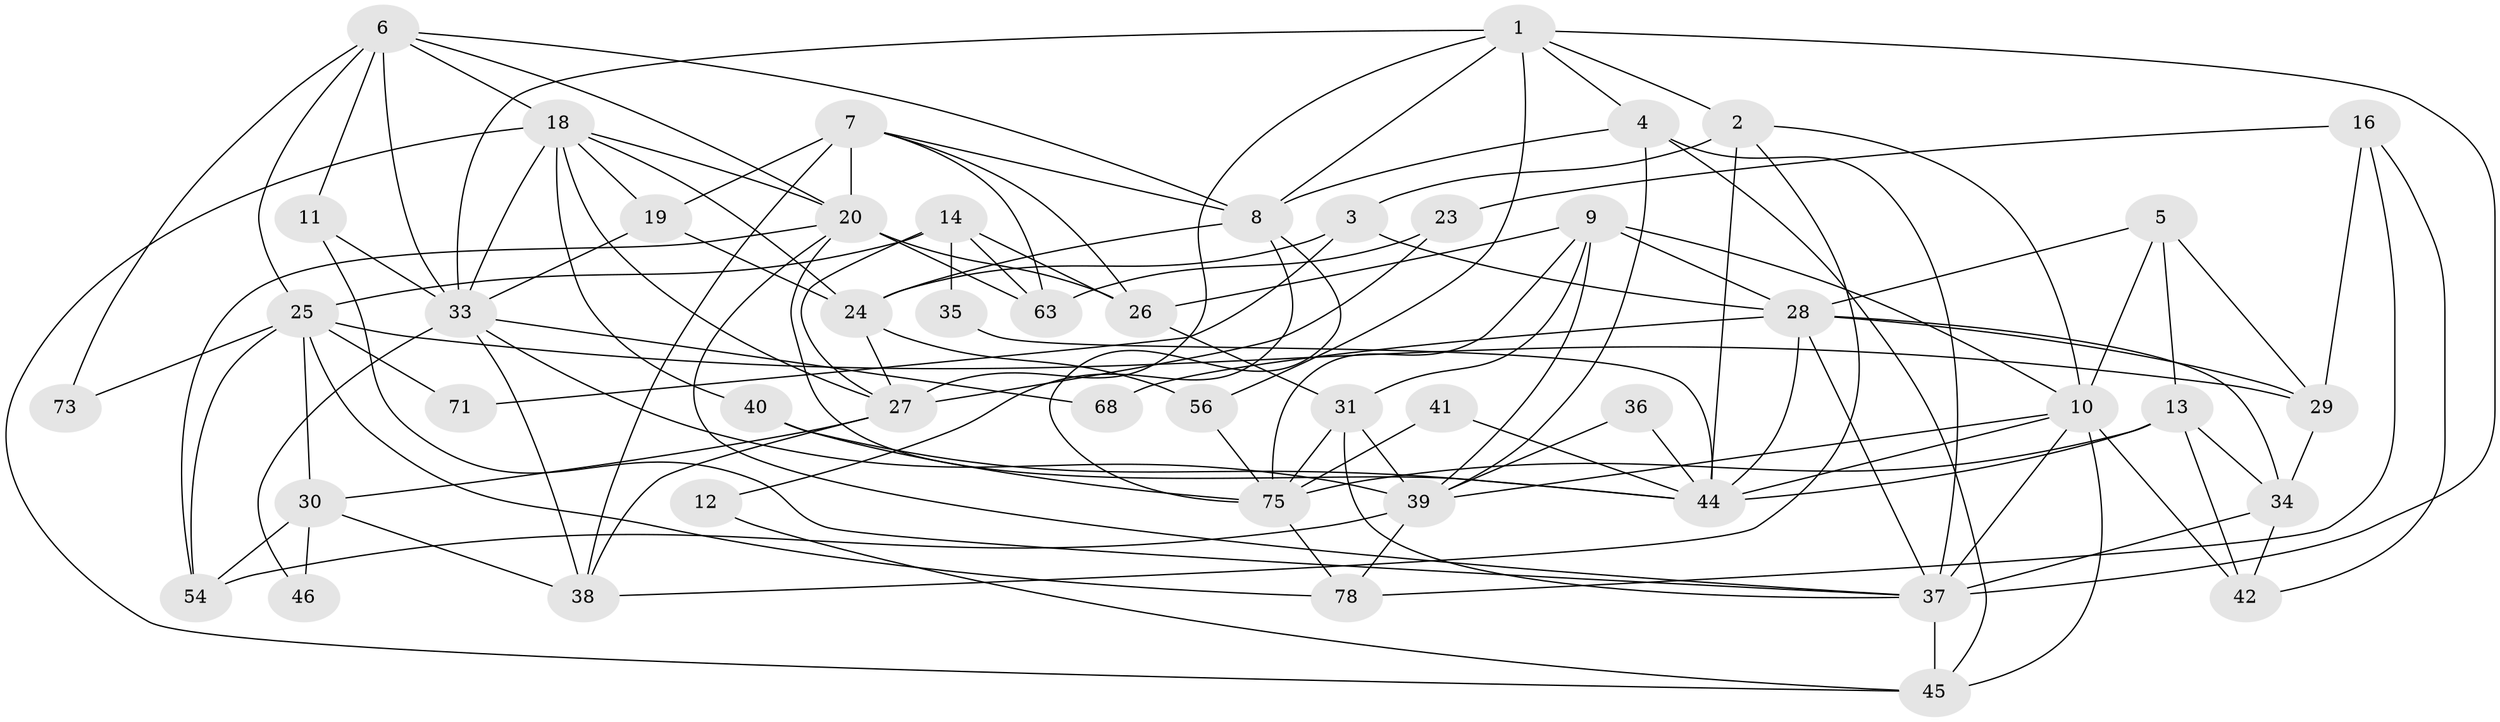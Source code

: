 // Generated by graph-tools (version 1.1) at 2025/52/02/27/25 19:52:01]
// undirected, 48 vertices, 122 edges
graph export_dot {
graph [start="1"]
  node [color=gray90,style=filled];
  1 [super="+15"];
  2;
  3 [super="+62"];
  4 [super="+61"];
  5 [super="+21"];
  6 [super="+59"];
  7 [super="+60"];
  8 [super="+49"];
  9 [super="+32"];
  10 [super="+43"];
  11;
  12;
  13 [super="+55"];
  14 [super="+17"];
  16 [super="+22"];
  18 [super="+57"];
  19 [super="+67"];
  20 [super="+76"];
  23;
  24 [super="+66"];
  25 [super="+77"];
  26 [super="+65"];
  27 [super="+47"];
  28 [super="+69"];
  29 [super="+58"];
  30 [super="+72"];
  31 [super="+74"];
  33 [super="+52"];
  34 [super="+50"];
  35;
  36;
  37 [super="+64"];
  38 [super="+70"];
  39 [super="+51"];
  40;
  41;
  42;
  44 [super="+48"];
  45 [super="+53"];
  46;
  54;
  56;
  63 [super="+79"];
  68;
  71;
  73;
  75 [super="+80"];
  78;
  1 -- 2;
  1 -- 8;
  1 -- 33;
  1 -- 37;
  1 -- 56;
  1 -- 27;
  1 -- 4;
  2 -- 38;
  2 -- 44;
  2 -- 3;
  2 -- 10;
  3 -- 71;
  3 -- 28;
  3 -- 24;
  4 -- 8;
  4 -- 37;
  4 -- 39;
  4 -- 45;
  5 -- 10;
  5 -- 28;
  5 -- 29;
  5 -- 13;
  6 -- 18;
  6 -- 73;
  6 -- 20;
  6 -- 25;
  6 -- 11;
  6 -- 33;
  6 -- 8;
  7 -- 38 [weight=2];
  7 -- 20;
  7 -- 19;
  7 -- 26;
  7 -- 63;
  7 -- 8;
  8 -- 12;
  8 -- 75 [weight=2];
  8 -- 24;
  9 -- 26;
  9 -- 39;
  9 -- 75;
  9 -- 10;
  9 -- 31;
  9 -- 28;
  10 -- 39;
  10 -- 44;
  10 -- 42;
  10 -- 37;
  10 -- 45;
  11 -- 37;
  11 -- 33;
  12 -- 45;
  13 -- 42;
  13 -- 34;
  13 -- 75;
  13 -- 44;
  14 -- 35;
  14 -- 25;
  14 -- 26;
  14 -- 27;
  14 -- 63;
  16 -- 42;
  16 -- 23;
  16 -- 78;
  16 -- 29;
  18 -- 27;
  18 -- 19;
  18 -- 40;
  18 -- 33;
  18 -- 20;
  18 -- 45;
  18 -- 24;
  19 -- 24;
  19 -- 33;
  20 -- 63 [weight=2];
  20 -- 37;
  20 -- 54;
  20 -- 26;
  20 -- 44;
  23 -- 63;
  23 -- 27;
  24 -- 56;
  24 -- 27;
  25 -- 54;
  25 -- 29;
  25 -- 78;
  25 -- 71;
  25 -- 73;
  25 -- 30;
  26 -- 31;
  27 -- 30;
  27 -- 38;
  28 -- 37;
  28 -- 68;
  28 -- 44;
  28 -- 34;
  28 -- 29;
  29 -- 34;
  30 -- 54;
  30 -- 46;
  30 -- 38;
  31 -- 39;
  31 -- 75;
  31 -- 37;
  33 -- 68;
  33 -- 39 [weight=2];
  33 -- 46;
  33 -- 38;
  34 -- 42;
  34 -- 37;
  35 -- 44;
  36 -- 44;
  36 -- 39;
  37 -- 45;
  39 -- 78;
  39 -- 54;
  40 -- 44;
  40 -- 75;
  41 -- 75;
  41 -- 44;
  56 -- 75;
  75 -- 78;
}
